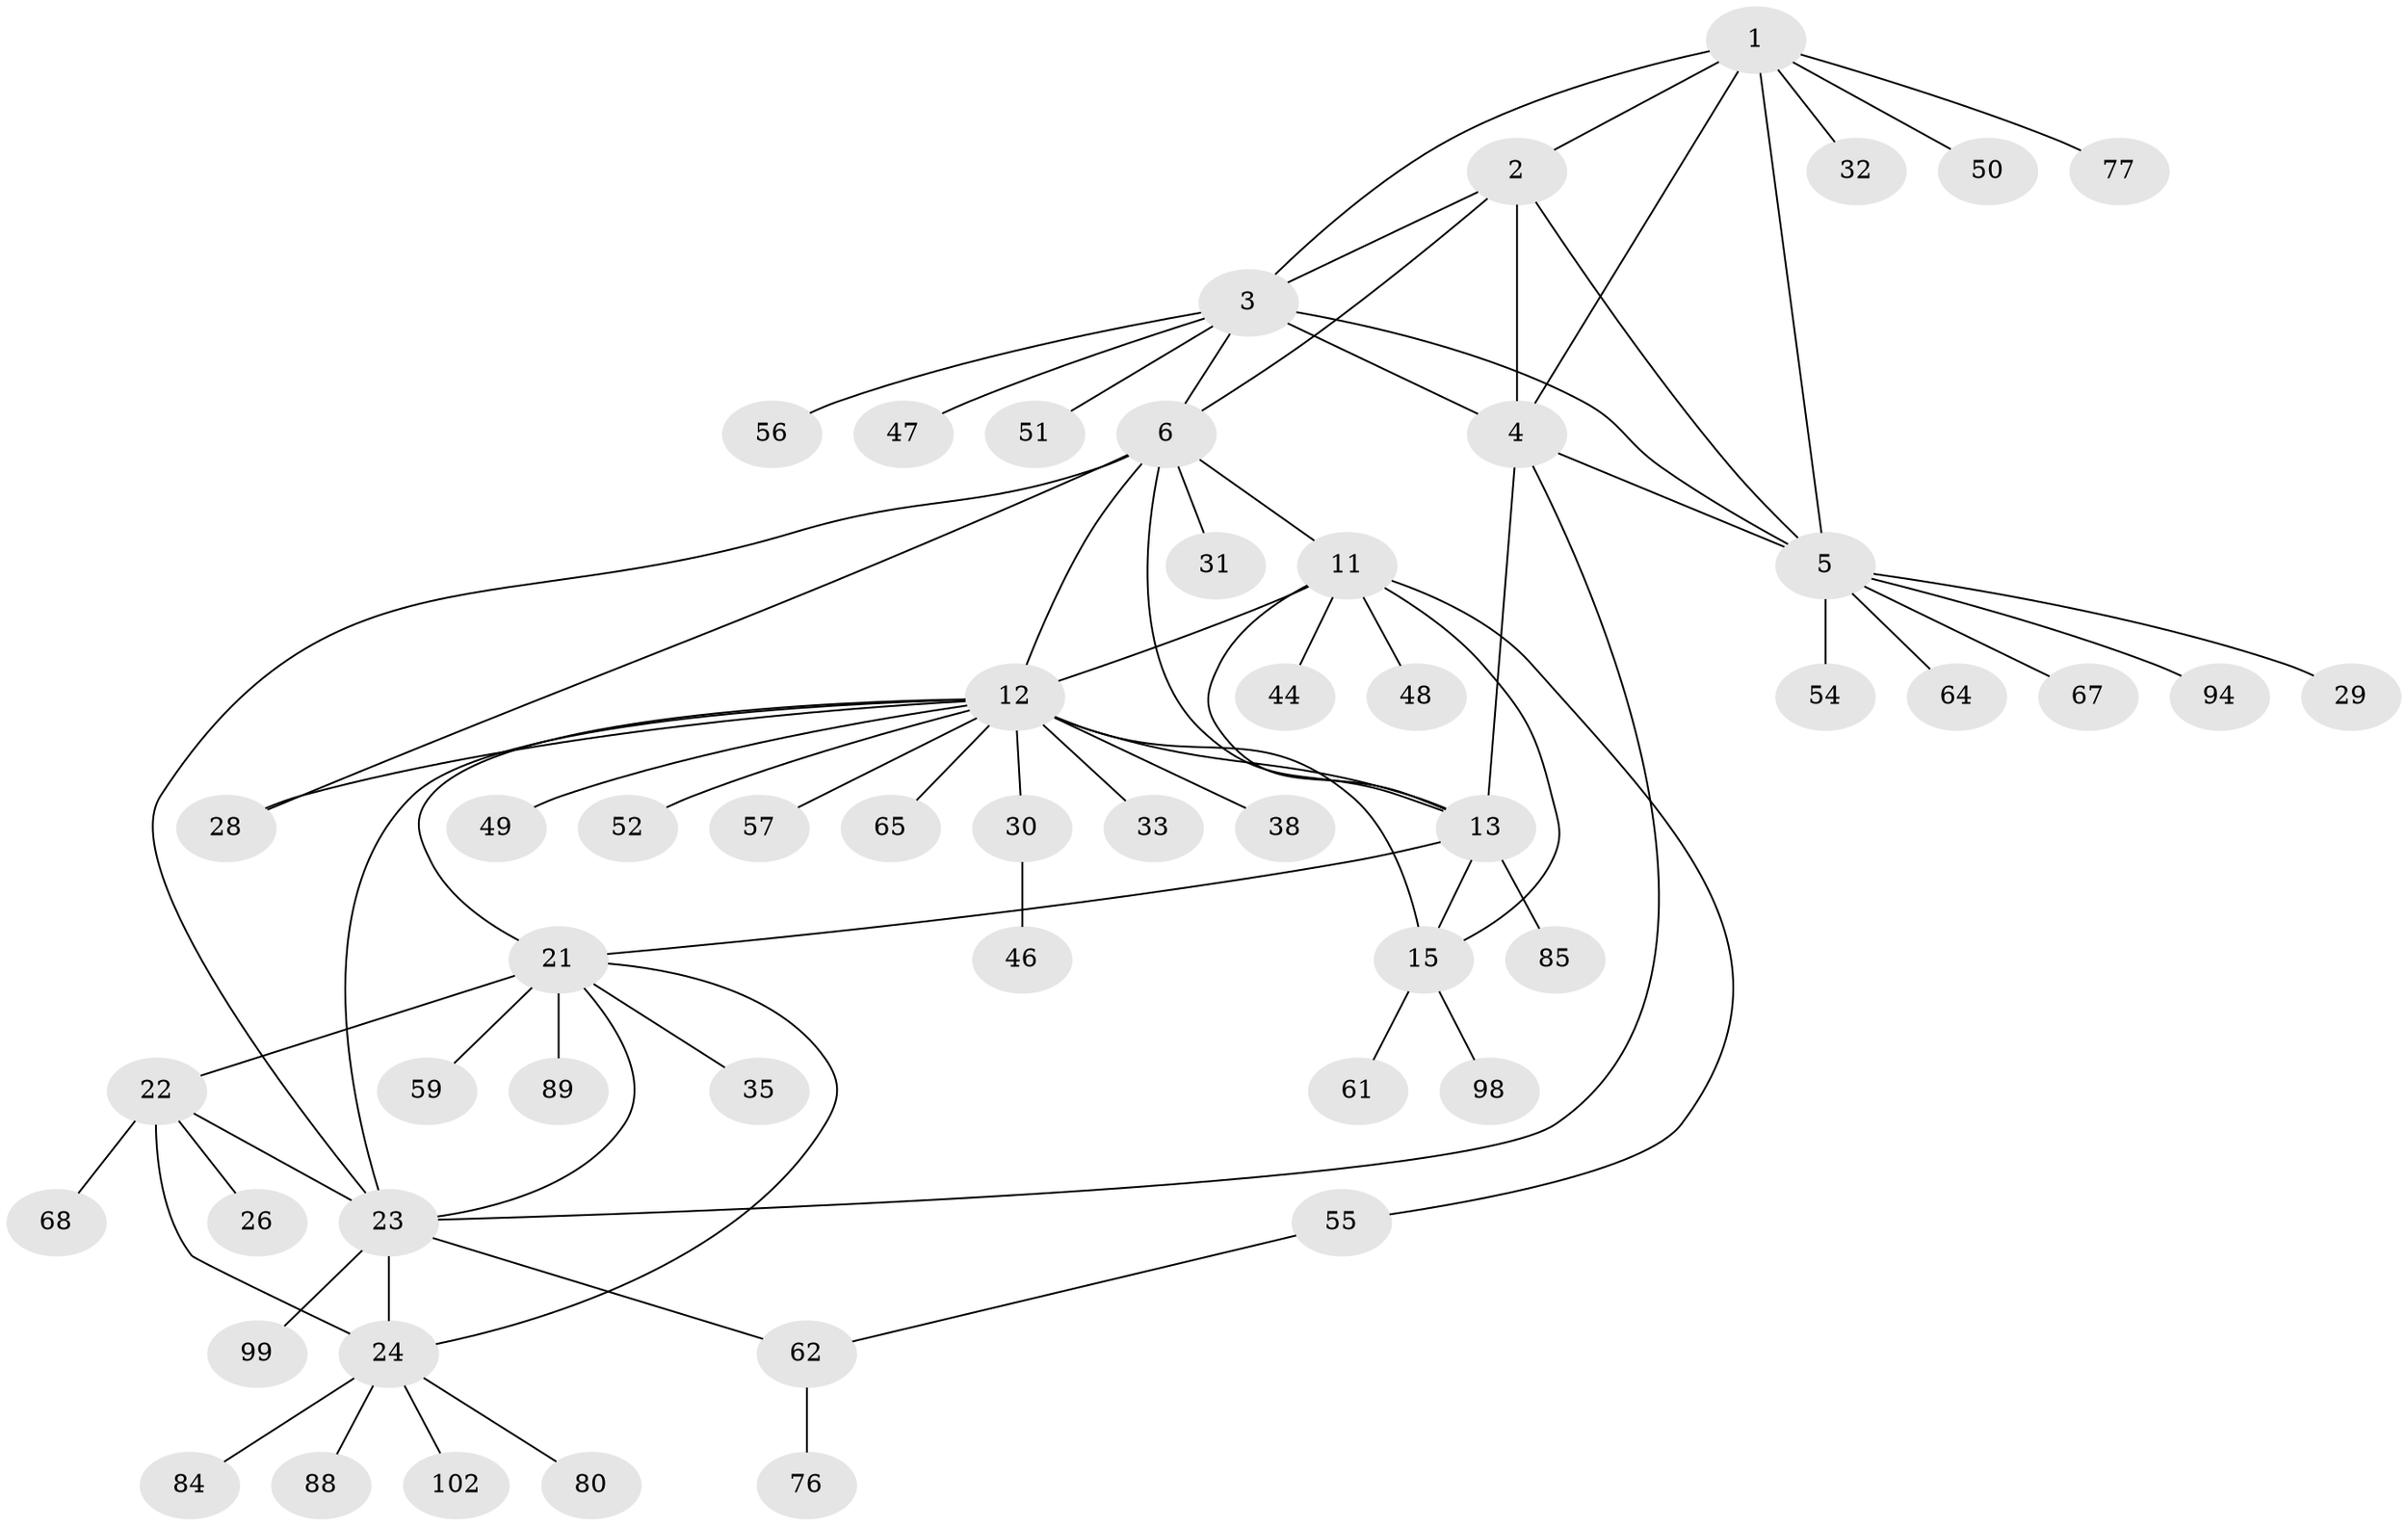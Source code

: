 // original degree distribution, {7: 0.03773584905660377, 6: 0.0660377358490566, 8: 0.0660377358490566, 9: 0.05660377358490566, 12: 0.009433962264150943, 1: 0.6132075471698113, 3: 0.02830188679245283, 2: 0.12264150943396226}
// Generated by graph-tools (version 1.1) at 2025/15/03/09/25 04:15:49]
// undirected, 53 vertices, 74 edges
graph export_dot {
graph [start="1"]
  node [color=gray90,style=filled];
  1;
  2 [super="+71"];
  3;
  4 [super="+92"];
  5;
  6 [super="+74+104+7+8+19"];
  11 [super="+39+14+97"];
  12 [super="+16"];
  13 [super="+27+60"];
  15;
  21;
  22 [super="+37+25"];
  23;
  24 [super="+34"];
  26;
  28;
  29;
  30;
  31;
  32 [super="+101"];
  33;
  35 [super="+96"];
  38;
  44;
  46;
  47;
  48;
  49;
  50 [super="+90"];
  51 [super="+93"];
  52;
  54;
  55;
  56;
  57;
  59;
  61 [super="+86"];
  62;
  64;
  65;
  67;
  68;
  76 [super="+82"];
  77;
  80;
  84;
  85;
  88;
  89;
  94;
  98;
  99;
  102;
  1 -- 2;
  1 -- 3;
  1 -- 4;
  1 -- 5;
  1 -- 32;
  1 -- 50;
  1 -- 77;
  2 -- 3;
  2 -- 4;
  2 -- 5;
  2 -- 6;
  3 -- 4;
  3 -- 5;
  3 -- 47;
  3 -- 51;
  3 -- 56;
  3 -- 6;
  4 -- 5;
  4 -- 13;
  4 -- 23;
  5 -- 29;
  5 -- 54;
  5 -- 64;
  5 -- 67;
  5 -- 94;
  6 -- 11;
  6 -- 28;
  6 -- 13;
  6 -- 23;
  6 -- 31;
  6 -- 12 [weight=4];
  11 -- 12 [weight=2];
  11 -- 13 [weight=3];
  11 -- 15 [weight=2];
  11 -- 44;
  11 -- 48;
  11 -- 55;
  12 -- 13;
  12 -- 15;
  12 -- 28;
  12 -- 65;
  12 -- 33;
  12 -- 38;
  12 -- 49;
  12 -- 52;
  12 -- 21;
  12 -- 23;
  12 -- 57;
  12 -- 30;
  13 -- 15;
  13 -- 21;
  13 -- 85;
  15 -- 61;
  15 -- 98;
  21 -- 22 [weight=2];
  21 -- 23;
  21 -- 24;
  21 -- 35;
  21 -- 59;
  21 -- 89;
  22 -- 23 [weight=2];
  22 -- 24 [weight=2];
  22 -- 26;
  22 -- 68;
  23 -- 24;
  23 -- 62;
  23 -- 99;
  24 -- 80;
  24 -- 84;
  24 -- 88;
  24 -- 102;
  30 -- 46;
  55 -- 62;
  62 -- 76;
}

